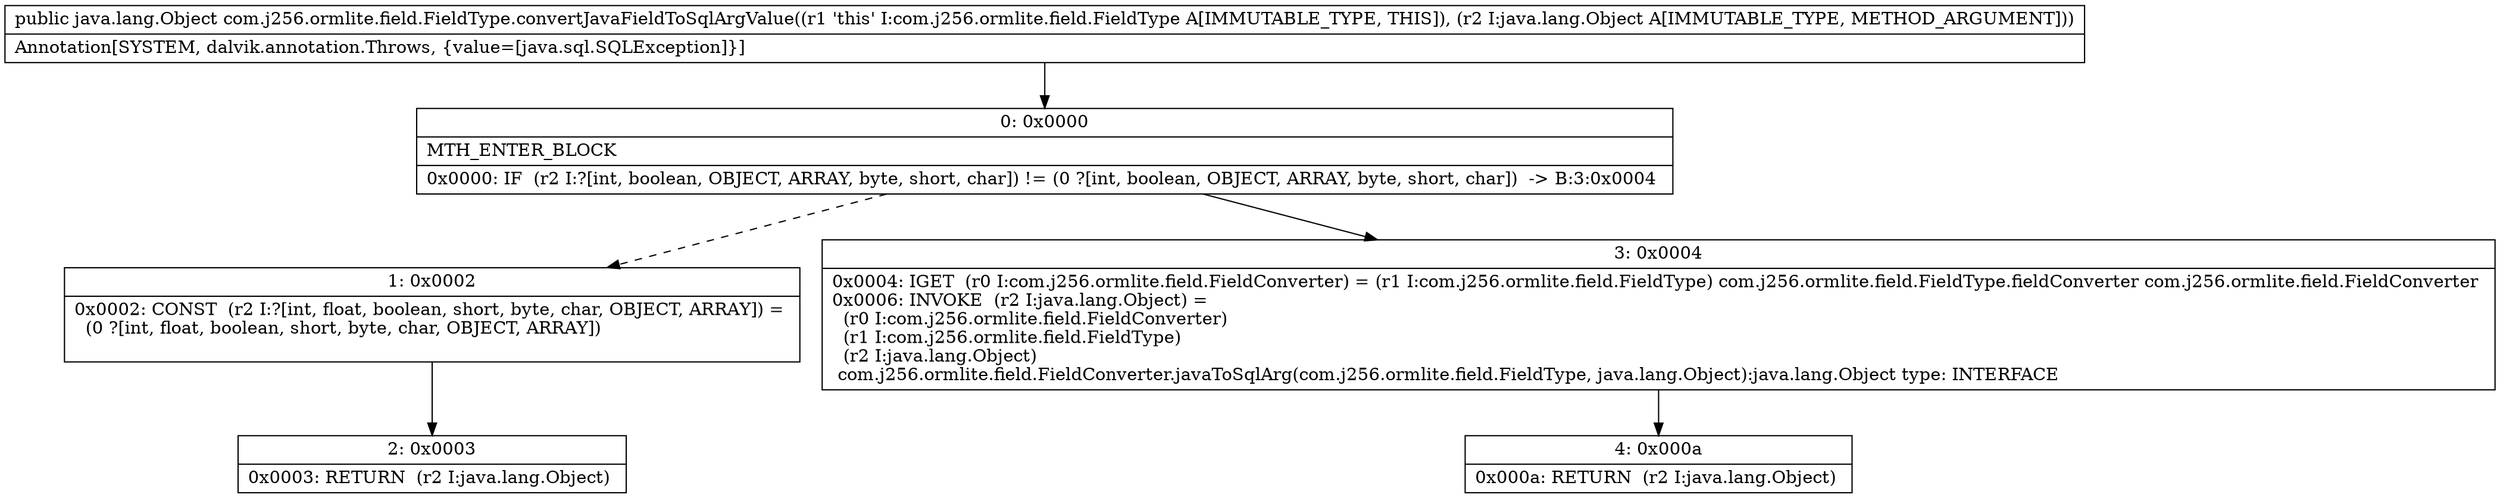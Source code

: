 digraph "CFG forcom.j256.ormlite.field.FieldType.convertJavaFieldToSqlArgValue(Ljava\/lang\/Object;)Ljava\/lang\/Object;" {
Node_0 [shape=record,label="{0\:\ 0x0000|MTH_ENTER_BLOCK\l|0x0000: IF  (r2 I:?[int, boolean, OBJECT, ARRAY, byte, short, char]) != (0 ?[int, boolean, OBJECT, ARRAY, byte, short, char])  \-\> B:3:0x0004 \l}"];
Node_1 [shape=record,label="{1\:\ 0x0002|0x0002: CONST  (r2 I:?[int, float, boolean, short, byte, char, OBJECT, ARRAY]) = \l  (0 ?[int, float, boolean, short, byte, char, OBJECT, ARRAY])\l \l}"];
Node_2 [shape=record,label="{2\:\ 0x0003|0x0003: RETURN  (r2 I:java.lang.Object) \l}"];
Node_3 [shape=record,label="{3\:\ 0x0004|0x0004: IGET  (r0 I:com.j256.ormlite.field.FieldConverter) = (r1 I:com.j256.ormlite.field.FieldType) com.j256.ormlite.field.FieldType.fieldConverter com.j256.ormlite.field.FieldConverter \l0x0006: INVOKE  (r2 I:java.lang.Object) = \l  (r0 I:com.j256.ormlite.field.FieldConverter)\l  (r1 I:com.j256.ormlite.field.FieldType)\l  (r2 I:java.lang.Object)\l com.j256.ormlite.field.FieldConverter.javaToSqlArg(com.j256.ormlite.field.FieldType, java.lang.Object):java.lang.Object type: INTERFACE \l}"];
Node_4 [shape=record,label="{4\:\ 0x000a|0x000a: RETURN  (r2 I:java.lang.Object) \l}"];
MethodNode[shape=record,label="{public java.lang.Object com.j256.ormlite.field.FieldType.convertJavaFieldToSqlArgValue((r1 'this' I:com.j256.ormlite.field.FieldType A[IMMUTABLE_TYPE, THIS]), (r2 I:java.lang.Object A[IMMUTABLE_TYPE, METHOD_ARGUMENT]))  | Annotation[SYSTEM, dalvik.annotation.Throws, \{value=[java.sql.SQLException]\}]\l}"];
MethodNode -> Node_0;
Node_0 -> Node_1[style=dashed];
Node_0 -> Node_3;
Node_1 -> Node_2;
Node_3 -> Node_4;
}

